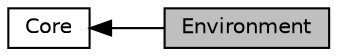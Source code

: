 digraph "Environment"
{
  edge [fontname="Helvetica",fontsize="10",labelfontname="Helvetica",labelfontsize="10"];
  node [fontname="Helvetica",fontsize="10",shape=box];
  rankdir=LR;
  Node2 [label="Core",height=0.2,width=0.4,color="black", fillcolor="white", style="filled",URL="$group__Core.html",tooltip=" "];
  Node1 [label="Environment",height=0.2,width=0.4,color="black", fillcolor="grey75", style="filled", fontcolor="black",tooltip="The workspace of the motion planning problem."];
  Node2->Node1 [shape=plaintext, dir="back", style="solid"];
}
